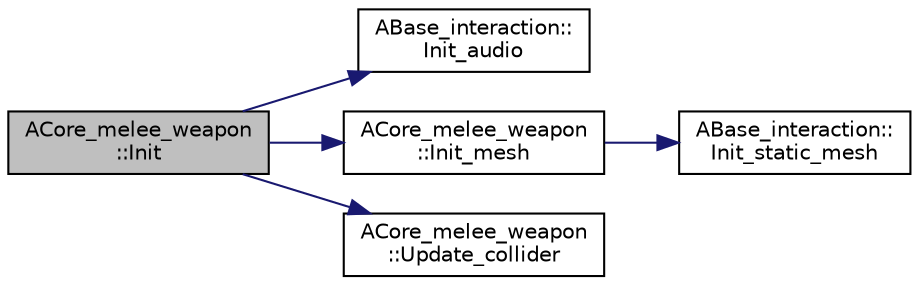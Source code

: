 digraph "ACore_melee_weapon::Init"
{
 // LATEX_PDF_SIZE
  edge [fontname="Helvetica",fontsize="10",labelfontname="Helvetica",labelfontsize="10"];
  node [fontname="Helvetica",fontsize="10",shape=record];
  rankdir="LR";
  Node1 [label="ACore_melee_weapon\l::Init",height=0.2,width=0.4,color="black", fillcolor="grey75", style="filled", fontcolor="black",tooltip="근접 무기 초기화"];
  Node1 -> Node2 [color="midnightblue",fontsize="10",style="solid"];
  Node2 [label="ABase_interaction::\lInit_audio",height=0.2,width=0.4,color="black", fillcolor="white", style="filled",URL="$class_a_base__interaction.html#ae533364f1664a8375c0543451ffad7b2",tooltip="오디오 컴포넌트 초기화"];
  Node1 -> Node3 [color="midnightblue",fontsize="10",style="solid"];
  Node3 [label="ACore_melee_weapon\l::Init_mesh",height=0.2,width=0.4,color="black", fillcolor="white", style="filled",URL="$class_a_core__melee__weapon.html#a47f80be9220742dc6527168e437f4595",tooltip="메쉬 초기화"];
  Node3 -> Node4 [color="midnightblue",fontsize="10",style="solid"];
  Node4 [label="ABase_interaction::\lInit_static_mesh",height=0.2,width=0.4,color="black", fillcolor="white", style="filled",URL="$class_a_base__interaction.html#aeb1fffec40b3b1ed9aa79fb79d78ae2e",tooltip="스태틱 메시 컴포넌트 초기화 (무기,아이템)"];
  Node1 -> Node5 [color="midnightblue",fontsize="10",style="solid"];
  Node5 [label="ACore_melee_weapon\l::Update_collider",height=0.2,width=0.4,color="black", fillcolor="white", style="filled",URL="$class_a_core__melee__weapon.html#a0406867f5b8885629f803132ad66eb83",tooltip="콜라이더 정보 갱신"];
}
